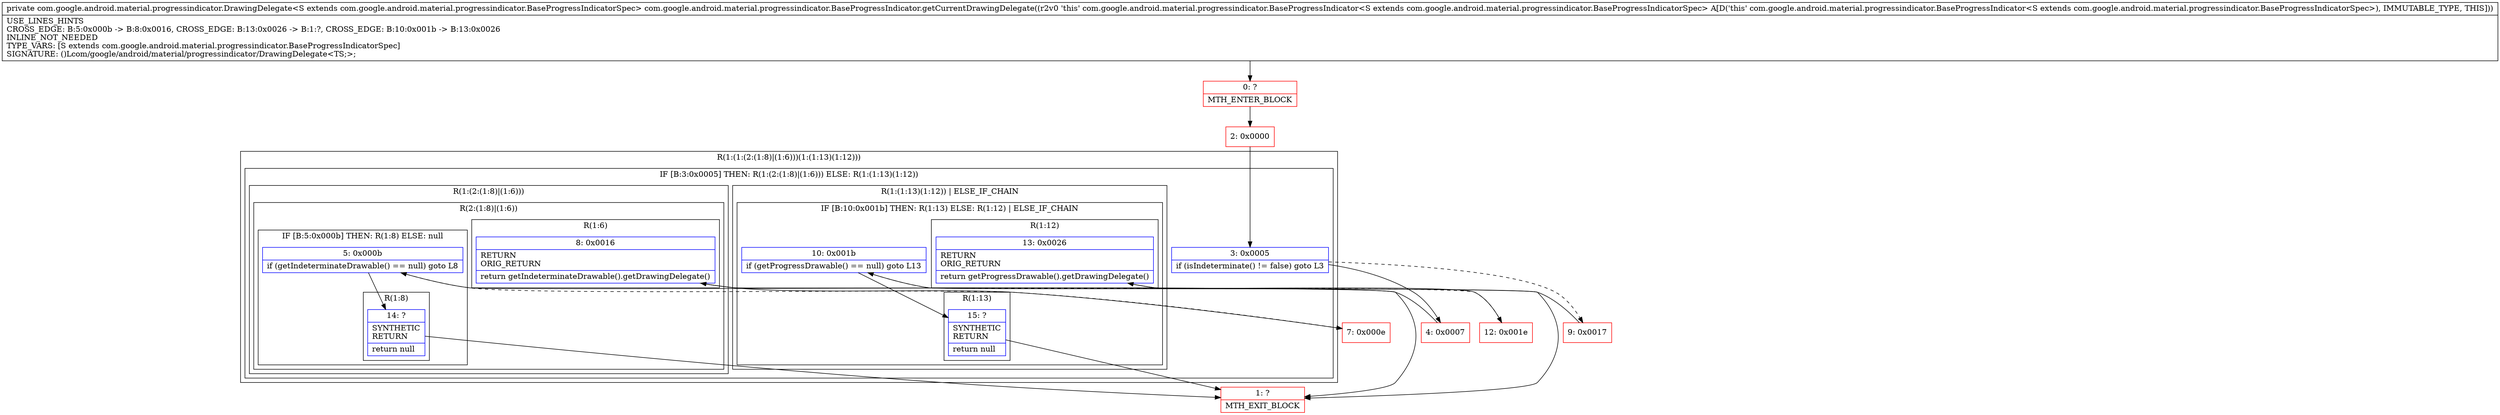 digraph "CFG forcom.google.android.material.progressindicator.BaseProgressIndicator.getCurrentDrawingDelegate()Lcom\/google\/android\/material\/progressindicator\/DrawingDelegate;" {
subgraph cluster_Region_1681539162 {
label = "R(1:(1:(2:(1:8)|(1:6)))(1:(1:13)(1:12)))";
node [shape=record,color=blue];
subgraph cluster_IfRegion_910057336 {
label = "IF [B:3:0x0005] THEN: R(1:(2:(1:8)|(1:6))) ELSE: R(1:(1:13)(1:12))";
node [shape=record,color=blue];
Node_3 [shape=record,label="{3\:\ 0x0005|if (isIndeterminate() != false) goto L3\l}"];
subgraph cluster_Region_1039789834 {
label = "R(1:(2:(1:8)|(1:6)))";
node [shape=record,color=blue];
subgraph cluster_Region_617632173 {
label = "R(2:(1:8)|(1:6))";
node [shape=record,color=blue];
subgraph cluster_IfRegion_316599805 {
label = "IF [B:5:0x000b] THEN: R(1:8) ELSE: null";
node [shape=record,color=blue];
Node_5 [shape=record,label="{5\:\ 0x000b|if (getIndeterminateDrawable() == null) goto L8\l}"];
subgraph cluster_Region_1449108801 {
label = "R(1:8)";
node [shape=record,color=blue];
Node_14 [shape=record,label="{14\:\ ?|SYNTHETIC\lRETURN\l|return null\l}"];
}
}
subgraph cluster_Region_606896447 {
label = "R(1:6)";
node [shape=record,color=blue];
Node_8 [shape=record,label="{8\:\ 0x0016|RETURN\lORIG_RETURN\l|return getIndeterminateDrawable().getDrawingDelegate()\l}"];
}
}
}
subgraph cluster_Region_39313710 {
label = "R(1:(1:13)(1:12)) | ELSE_IF_CHAIN\l";
node [shape=record,color=blue];
subgraph cluster_IfRegion_1736660380 {
label = "IF [B:10:0x001b] THEN: R(1:13) ELSE: R(1:12) | ELSE_IF_CHAIN\l";
node [shape=record,color=blue];
Node_10 [shape=record,label="{10\:\ 0x001b|if (getProgressDrawable() == null) goto L13\l}"];
subgraph cluster_Region_1289585024 {
label = "R(1:13)";
node [shape=record,color=blue];
Node_15 [shape=record,label="{15\:\ ?|SYNTHETIC\lRETURN\l|return null\l}"];
}
subgraph cluster_Region_213439581 {
label = "R(1:12)";
node [shape=record,color=blue];
Node_13 [shape=record,label="{13\:\ 0x0026|RETURN\lORIG_RETURN\l|return getProgressDrawable().getDrawingDelegate()\l}"];
}
}
}
}
}
Node_0 [shape=record,color=red,label="{0\:\ ?|MTH_ENTER_BLOCK\l}"];
Node_2 [shape=record,color=red,label="{2\:\ 0x0000}"];
Node_4 [shape=record,color=red,label="{4\:\ 0x0007}"];
Node_7 [shape=record,color=red,label="{7\:\ 0x000e}"];
Node_1 [shape=record,color=red,label="{1\:\ ?|MTH_EXIT_BLOCK\l}"];
Node_9 [shape=record,color=red,label="{9\:\ 0x0017}"];
Node_12 [shape=record,color=red,label="{12\:\ 0x001e}"];
MethodNode[shape=record,label="{private com.google.android.material.progressindicator.DrawingDelegate\<S extends com.google.android.material.progressindicator.BaseProgressIndicatorSpec\> com.google.android.material.progressindicator.BaseProgressIndicator.getCurrentDrawingDelegate((r2v0 'this' com.google.android.material.progressindicator.BaseProgressIndicator\<S extends com.google.android.material.progressindicator.BaseProgressIndicatorSpec\> A[D('this' com.google.android.material.progressindicator.BaseProgressIndicator\<S extends com.google.android.material.progressindicator.BaseProgressIndicatorSpec\>), IMMUTABLE_TYPE, THIS]))  | USE_LINES_HINTS\lCROSS_EDGE: B:5:0x000b \-\> B:8:0x0016, CROSS_EDGE: B:13:0x0026 \-\> B:1:?, CROSS_EDGE: B:10:0x001b \-\> B:13:0x0026\lINLINE_NOT_NEEDED\lTYPE_VARS: [S extends com.google.android.material.progressindicator.BaseProgressIndicatorSpec]\lSIGNATURE: ()Lcom\/google\/android\/material\/progressindicator\/DrawingDelegate\<TS;\>;\l}"];
MethodNode -> Node_0;Node_3 -> Node_4;
Node_3 -> Node_9[style=dashed];
Node_5 -> Node_7[style=dashed];
Node_5 -> Node_14;
Node_14 -> Node_1;
Node_8 -> Node_1;
Node_10 -> Node_12[style=dashed];
Node_10 -> Node_15;
Node_15 -> Node_1;
Node_13 -> Node_1;
Node_0 -> Node_2;
Node_2 -> Node_3;
Node_4 -> Node_5;
Node_7 -> Node_8;
Node_9 -> Node_10;
Node_12 -> Node_13;
}

